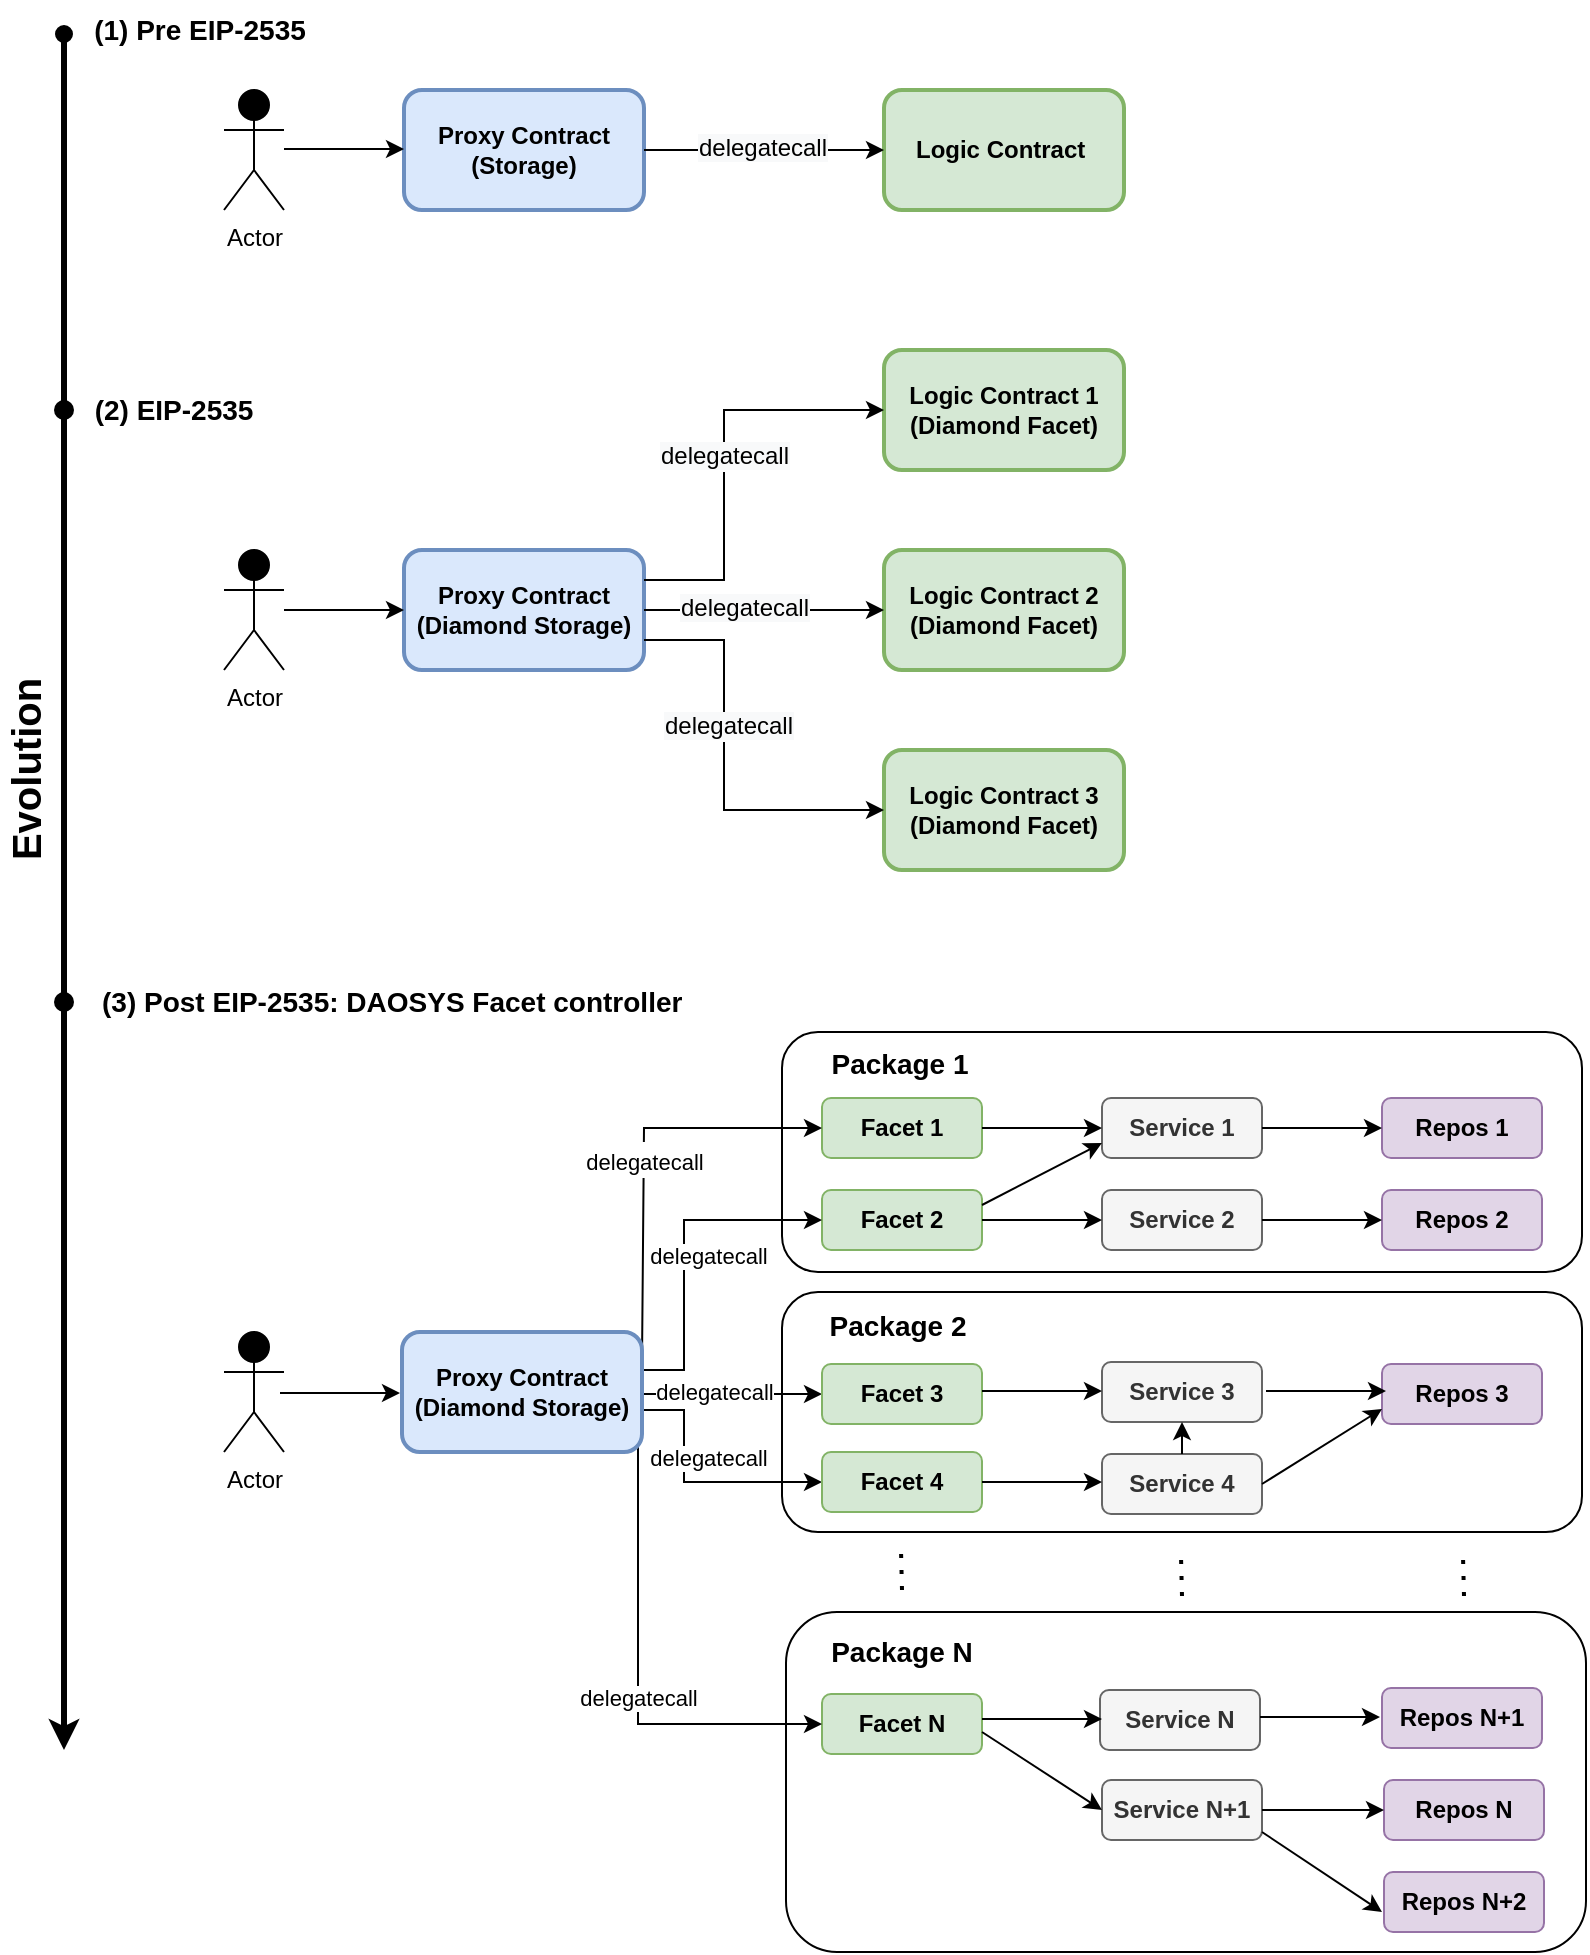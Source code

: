 <mxfile version="20.3.7" type="device"><diagram id="o2-JqZ5TcPTj-pTw5fgl" name="Page-1"><mxGraphModel dx="2276" dy="1837" grid="1" gridSize="10" guides="1" tooltips="1" connect="1" arrows="1" fold="1" page="1" pageScale="1" pageWidth="850" pageHeight="1100" math="0" shadow="0"><root><mxCell id="0"/><mxCell id="1" parent="0"/><mxCell id="SnZPsN_Zl7H52GzTFpuy-1" value="Actor" style="shape=umlActor;verticalLabelPosition=bottom;verticalAlign=top;html=1;outlineConnect=0;fillColor=#000000;" parent="1" vertex="1"><mxGeometry x="100" y="180" width="30" height="60" as="geometry"/></mxCell><mxCell id="SnZPsN_Zl7H52GzTFpuy-2" value="&lt;b&gt;Proxy Contract&lt;br&gt;(Diamond Storage)&lt;/b&gt;" style="rounded=1;whiteSpace=wrap;html=1;fillColor=#dae8fc;strokeColor=#6c8ebf;strokeWidth=2;" parent="1" vertex="1"><mxGeometry x="190" y="180" width="120" height="60" as="geometry"/></mxCell><mxCell id="SnZPsN_Zl7H52GzTFpuy-3" value="&lt;b&gt;Logic Contract 1&lt;br&gt;(Diamond Facet)&lt;/b&gt;" style="rounded=1;whiteSpace=wrap;html=1;fillColor=#d5e8d4;strokeColor=#82b366;strokeWidth=2;" parent="1" vertex="1"><mxGeometry x="430" y="80" width="120" height="60" as="geometry"/></mxCell><mxCell id="SnZPsN_Zl7H52GzTFpuy-4" value="&lt;b&gt;Logic Contract 2&lt;br&gt;(Diamond Facet)&lt;/b&gt;" style="rounded=1;whiteSpace=wrap;html=1;fillColor=#d5e8d4;strokeColor=#82b366;strokeWidth=2;" parent="1" vertex="1"><mxGeometry x="430" y="180" width="120" height="60" as="geometry"/></mxCell><mxCell id="SnZPsN_Zl7H52GzTFpuy-5" value="&lt;b&gt;Logic Contract 3&lt;br&gt;(Diamond Facet)&lt;/b&gt;" style="rounded=1;whiteSpace=wrap;html=1;fillColor=#d5e8d4;strokeColor=#82b366;strokeWidth=2;" parent="1" vertex="1"><mxGeometry x="430" y="280" width="120" height="60" as="geometry"/></mxCell><mxCell id="SnZPsN_Zl7H52GzTFpuy-8" value="&lt;span style=&quot;font-size: 12px; background-color: rgb(248, 249, 250);&quot;&gt;delegatecall&lt;/span&gt;" style="endArrow=classic;html=1;rounded=0;fontColor=#000000;exitX=1;exitY=0.25;exitDx=0;exitDy=0;entryX=0;entryY=0.5;entryDx=0;entryDy=0;" parent="1" source="SnZPsN_Zl7H52GzTFpuy-2" target="SnZPsN_Zl7H52GzTFpuy-3" edge="1"><mxGeometry width="50" height="50" relative="1" as="geometry"><mxPoint x="350" y="190" as="sourcePoint"/><mxPoint x="400" y="140" as="targetPoint"/><Array as="points"><mxPoint x="350" y="195"/><mxPoint x="350" y="110"/></Array></mxGeometry></mxCell><mxCell id="SnZPsN_Zl7H52GzTFpuy-9" value="" style="endArrow=classic;html=1;rounded=0;fontColor=#000000;exitX=1;exitY=0.5;exitDx=0;exitDy=0;entryX=0;entryY=0.5;entryDx=0;entryDy=0;" parent="1" source="SnZPsN_Zl7H52GzTFpuy-2" target="SnZPsN_Zl7H52GzTFpuy-4" edge="1"><mxGeometry width="50" height="50" relative="1" as="geometry"><mxPoint x="340" y="270" as="sourcePoint"/><mxPoint x="390" y="220" as="targetPoint"/></mxGeometry></mxCell><mxCell id="SnZPsN_Zl7H52GzTFpuy-11" value="&lt;span style=&quot;font-size: 12px; background-color: rgb(248, 249, 250);&quot;&gt;delegatecall&lt;/span&gt;" style="edgeLabel;html=1;align=center;verticalAlign=middle;resizable=0;points=[];fontColor=#000000;" parent="SnZPsN_Zl7H52GzTFpuy-9" vertex="1" connectable="0"><mxGeometry x="-0.167" y="1" relative="1" as="geometry"><mxPoint as="offset"/></mxGeometry></mxCell><mxCell id="SnZPsN_Zl7H52GzTFpuy-12" value="" style="endArrow=classic;html=1;rounded=0;fontColor=#000000;exitX=1;exitY=0.75;exitDx=0;exitDy=0;entryX=0;entryY=0.5;entryDx=0;entryDy=0;" parent="1" source="SnZPsN_Zl7H52GzTFpuy-2" target="SnZPsN_Zl7H52GzTFpuy-5" edge="1"><mxGeometry width="50" height="50" relative="1" as="geometry"><mxPoint x="350" y="320" as="sourcePoint"/><mxPoint x="400" y="270" as="targetPoint"/><Array as="points"><mxPoint x="350" y="225"/><mxPoint x="350" y="310"/></Array></mxGeometry></mxCell><mxCell id="SnZPsN_Zl7H52GzTFpuy-13" value="&lt;span style=&quot;font-size: 12px; background-color: rgb(248, 249, 250);&quot;&gt;delegatecall&lt;/span&gt;" style="edgeLabel;html=1;align=center;verticalAlign=middle;resizable=0;points=[];fontColor=#000000;" parent="SnZPsN_Zl7H52GzTFpuy-12" vertex="1" connectable="0"><mxGeometry x="-0.19" y="2" relative="1" as="geometry"><mxPoint as="offset"/></mxGeometry></mxCell><mxCell id="SnZPsN_Zl7H52GzTFpuy-14" value="" style="endArrow=classic;html=1;rounded=0;fontColor=#000000;entryX=0;entryY=0.5;entryDx=0;entryDy=0;" parent="1" target="SnZPsN_Zl7H52GzTFpuy-2" edge="1"><mxGeometry width="50" height="50" relative="1" as="geometry"><mxPoint x="130" y="210" as="sourcePoint"/><mxPoint x="190" y="310" as="targetPoint"/></mxGeometry></mxCell><mxCell id="SnZPsN_Zl7H52GzTFpuy-17" value="&lt;b&gt;Proxy Contract&lt;br&gt;(Storage)&lt;/b&gt;" style="rounded=1;whiteSpace=wrap;html=1;fillColor=#dae8fc;strokeColor=#6c8ebf;strokeWidth=2;" parent="1" vertex="1"><mxGeometry x="190" y="-50" width="120" height="60" as="geometry"/></mxCell><mxCell id="SnZPsN_Zl7H52GzTFpuy-18" value="Actor" style="shape=umlActor;verticalLabelPosition=bottom;verticalAlign=top;html=1;outlineConnect=0;fillColor=#000000;" parent="1" vertex="1"><mxGeometry x="100" y="-50" width="30" height="60" as="geometry"/></mxCell><mxCell id="SnZPsN_Zl7H52GzTFpuy-19" value="" style="endArrow=classic;html=1;rounded=0;fontColor=#000000;entryX=0;entryY=0.5;entryDx=0;entryDy=0;" parent="1" edge="1"><mxGeometry width="50" height="50" relative="1" as="geometry"><mxPoint x="130" y="-20.5" as="sourcePoint"/><mxPoint x="190" y="-20.5" as="targetPoint"/></mxGeometry></mxCell><mxCell id="SnZPsN_Zl7H52GzTFpuy-20" value="&lt;b&gt;Logic Contract&amp;nbsp;&lt;/b&gt;" style="rounded=1;whiteSpace=wrap;html=1;fillColor=#d5e8d4;strokeColor=#82b366;strokeWidth=2;" parent="1" vertex="1"><mxGeometry x="430" y="-50" width="120" height="60" as="geometry"/></mxCell><mxCell id="SnZPsN_Zl7H52GzTFpuy-21" value="&lt;b&gt;&lt;font style=&quot;font-size: 14px;&quot;&gt;(1) Pre EIP-2535&lt;/font&gt;&lt;/b&gt;" style="text;html=1;strokeColor=none;fillColor=none;align=center;verticalAlign=middle;whiteSpace=wrap;rounded=0;strokeWidth=2;fontColor=#000000;" parent="1" vertex="1"><mxGeometry x="33" y="-95" width="110" height="30" as="geometry"/></mxCell><mxCell id="SnZPsN_Zl7H52GzTFpuy-22" value="" style="endArrow=classic;html=1;rounded=0;fontColor=#000000;exitX=1;exitY=0.5;exitDx=0;exitDy=0;entryX=0;entryY=0.5;entryDx=0;entryDy=0;" parent="1" source="SnZPsN_Zl7H52GzTFpuy-17" target="SnZPsN_Zl7H52GzTFpuy-20" edge="1"><mxGeometry width="50" height="50" relative="1" as="geometry"><mxPoint x="360" y="50" as="sourcePoint"/><mxPoint x="410" as="targetPoint"/></mxGeometry></mxCell><mxCell id="SnZPsN_Zl7H52GzTFpuy-23" value="&lt;span style=&quot;font-size: 12px; background-color: rgb(248, 249, 250);&quot;&gt;delegatecall&lt;/span&gt;" style="edgeLabel;html=1;align=center;verticalAlign=middle;resizable=0;points=[];fontColor=#000000;" parent="SnZPsN_Zl7H52GzTFpuy-22" vertex="1" connectable="0"><mxGeometry x="-0.017" y="2" relative="1" as="geometry"><mxPoint y="1" as="offset"/></mxGeometry></mxCell><mxCell id="SnZPsN_Zl7H52GzTFpuy-24" value="&lt;b&gt;&lt;font style=&quot;font-size: 14px;&quot;&gt;(2) EIP-2535&lt;/font&gt;&lt;/b&gt;" style="text;html=1;strokeColor=none;fillColor=none;align=center;verticalAlign=middle;whiteSpace=wrap;rounded=0;strokeWidth=2;fontColor=#000000;" parent="1" vertex="1"><mxGeometry x="25" y="95" width="100" height="30" as="geometry"/></mxCell><mxCell id="rv3Ln9QEHfLAp47i4hfH-1" value="" style="rounded=1;whiteSpace=wrap;html=1;fontSize=14;" parent="1" vertex="1"><mxGeometry x="381" y="711" width="400" height="170" as="geometry"/></mxCell><mxCell id="rv3Ln9QEHfLAp47i4hfH-2" value="" style="rounded=1;whiteSpace=wrap;html=1;fontSize=14;" parent="1" vertex="1"><mxGeometry x="379" y="551" width="400" height="120" as="geometry"/></mxCell><mxCell id="rv3Ln9QEHfLAp47i4hfH-3" value="" style="rounded=1;whiteSpace=wrap;html=1;fontSize=14;" parent="1" vertex="1"><mxGeometry x="379" y="421" width="400" height="120" as="geometry"/></mxCell><mxCell id="rv3Ln9QEHfLAp47i4hfH-4" value="&lt;b&gt;Facet 2&lt;/b&gt;" style="rounded=1;whiteSpace=wrap;html=1;fillColor=#d5e8d4;strokeColor=#82b366;" parent="1" vertex="1"><mxGeometry x="399" y="500" width="80" height="30" as="geometry"/></mxCell><mxCell id="rv3Ln9QEHfLAp47i4hfH-6" value="&lt;b&gt;Service 2&lt;/b&gt;" style="rounded=1;whiteSpace=wrap;html=1;fillColor=#f5f5f5;fontColor=#333333;strokeColor=#666666;" parent="1" vertex="1"><mxGeometry x="539" y="500" width="80" height="30" as="geometry"/></mxCell><mxCell id="rv3Ln9QEHfLAp47i4hfH-7" value="&lt;b&gt;Repos 1&lt;/b&gt;" style="rounded=1;whiteSpace=wrap;html=1;fillColor=#e1d5e7;strokeColor=#9673a6;" parent="1" vertex="1"><mxGeometry x="679" y="454" width="80" height="30" as="geometry"/></mxCell><mxCell id="rv3Ln9QEHfLAp47i4hfH-8" value="" style="endArrow=classic;html=1;rounded=0;entryX=0;entryY=0.5;entryDx=0;entryDy=0;" parent="1" target="rv3Ln9QEHfLAp47i4hfH-4" edge="1"><mxGeometry width="50" height="50" relative="1" as="geometry"><mxPoint x="310" y="590" as="sourcePoint"/><mxPoint x="387" y="541" as="targetPoint"/><Array as="points"><mxPoint x="330" y="590"/><mxPoint x="330" y="515"/></Array></mxGeometry></mxCell><mxCell id="rv3Ln9QEHfLAp47i4hfH-56" value="delegatecall" style="edgeLabel;html=1;align=center;verticalAlign=middle;resizable=0;points=[];fontSize=11;" parent="rv3Ln9QEHfLAp47i4hfH-8" vertex="1" connectable="0"><mxGeometry x="-0.113" y="-3" relative="1" as="geometry"><mxPoint x="9" y="-5" as="offset"/></mxGeometry></mxCell><mxCell id="rv3Ln9QEHfLAp47i4hfH-9" value="" style="endArrow=classic;html=1;rounded=0;exitX=1;exitY=0.5;exitDx=0;exitDy=0;entryX=0;entryY=0.5;entryDx=0;entryDy=0;" parent="1" source="rv3Ln9QEHfLAp47i4hfH-4" target="rv3Ln9QEHfLAp47i4hfH-6" edge="1"><mxGeometry width="50" height="50" relative="1" as="geometry"><mxPoint x="489" y="506" as="sourcePoint"/><mxPoint x="539" y="506" as="targetPoint"/></mxGeometry></mxCell><mxCell id="rv3Ln9QEHfLAp47i4hfH-10" value="&lt;b style=&quot;font-size: 14px;&quot;&gt;(3) Post EIP-2535: DAOSYS Facet controller&lt;/b&gt;" style="text;html=1;strokeColor=none;fillColor=none;align=left;verticalAlign=middle;whiteSpace=wrap;rounded=0;fontSize=14;" parent="1" vertex="1"><mxGeometry x="37" y="395" width="300" height="22" as="geometry"/></mxCell><mxCell id="rv3Ln9QEHfLAp47i4hfH-11" value="&lt;b&gt;Repos 2&lt;/b&gt;" style="rounded=1;whiteSpace=wrap;html=1;fillColor=#e1d5e7;strokeColor=#9673a6;" parent="1" vertex="1"><mxGeometry x="679" y="500" width="80" height="30" as="geometry"/></mxCell><mxCell id="rv3Ln9QEHfLAp47i4hfH-12" value="" style="endArrow=classic;html=1;rounded=0;exitX=1;exitY=0.5;exitDx=0;exitDy=0;entryX=0;entryY=0.5;entryDx=0;entryDy=0;" parent="1" source="rv3Ln9QEHfLAp47i4hfH-6" target="rv3Ln9QEHfLAp47i4hfH-11" edge="1"><mxGeometry width="50" height="50" relative="1" as="geometry"><mxPoint x="619" y="490.5" as="sourcePoint"/><mxPoint x="679" y="490.5" as="targetPoint"/></mxGeometry></mxCell><mxCell id="rv3Ln9QEHfLAp47i4hfH-13" value="&lt;b&gt;Facet 1&lt;/b&gt;" style="rounded=1;whiteSpace=wrap;html=1;fillColor=#d5e8d4;strokeColor=#82b366;" parent="1" vertex="1"><mxGeometry x="399" y="454" width="80" height="30" as="geometry"/></mxCell><mxCell id="rv3Ln9QEHfLAp47i4hfH-14" value="&lt;b&gt;Facet N&lt;/b&gt;" style="rounded=1;whiteSpace=wrap;html=1;fillColor=#d5e8d4;strokeColor=#82b366;" parent="1" vertex="1"><mxGeometry x="399" y="752" width="80" height="30" as="geometry"/></mxCell><mxCell id="rv3Ln9QEHfLAp47i4hfH-15" value="&lt;b&gt;Service N&lt;/b&gt;" style="rounded=1;whiteSpace=wrap;html=1;fillColor=#f5f5f5;fontColor=#333333;strokeColor=#666666;" parent="1" vertex="1"><mxGeometry x="538" y="750" width="80" height="30" as="geometry"/></mxCell><mxCell id="rv3Ln9QEHfLAp47i4hfH-16" value="&lt;b&gt;Service 1&lt;/b&gt;" style="rounded=1;whiteSpace=wrap;html=1;fillColor=#f5f5f5;fontColor=#333333;strokeColor=#666666;" parent="1" vertex="1"><mxGeometry x="539" y="454" width="80" height="30" as="geometry"/></mxCell><mxCell id="rv3Ln9QEHfLAp47i4hfH-17" value="&lt;b&gt;Service N+1&lt;/b&gt;" style="rounded=1;whiteSpace=wrap;html=1;fillColor=#f5f5f5;fontColor=#333333;strokeColor=#666666;" parent="1" vertex="1"><mxGeometry x="539" y="795" width="80" height="30" as="geometry"/></mxCell><mxCell id="rv3Ln9QEHfLAp47i4hfH-18" value="&lt;b&gt;Repos N&lt;/b&gt;" style="rounded=1;whiteSpace=wrap;html=1;fillColor=#e1d5e7;strokeColor=#9673a6;" parent="1" vertex="1"><mxGeometry x="680" y="795" width="80" height="30" as="geometry"/></mxCell><mxCell id="rv3Ln9QEHfLAp47i4hfH-19" value="&lt;b&gt;Repos N+1&lt;/b&gt;" style="rounded=1;whiteSpace=wrap;html=1;fillColor=#e1d5e7;strokeColor=#9673a6;" parent="1" vertex="1"><mxGeometry x="679" y="749" width="80" height="30" as="geometry"/></mxCell><mxCell id="rv3Ln9QEHfLAp47i4hfH-20" value="&lt;b&gt;Repos N+2&lt;/b&gt;" style="rounded=1;whiteSpace=wrap;html=1;fillColor=#e1d5e7;strokeColor=#9673a6;" parent="1" vertex="1"><mxGeometry x="680" y="841" width="80" height="30" as="geometry"/></mxCell><mxCell id="rv3Ln9QEHfLAp47i4hfH-21" value="" style="endArrow=none;dashed=1;html=1;dashPattern=1 3;strokeWidth=2;rounded=0;fontSize=14;" parent="1" edge="1"><mxGeometry width="50" height="50" relative="1" as="geometry"><mxPoint x="579" y="703" as="sourcePoint"/><mxPoint x="578.5" y="683" as="targetPoint"/></mxGeometry></mxCell><mxCell id="rv3Ln9QEHfLAp47i4hfH-22" value="" style="endArrow=none;dashed=1;html=1;dashPattern=1 3;strokeWidth=2;rounded=0;fontSize=14;" parent="1" edge="1"><mxGeometry width="50" height="50" relative="1" as="geometry"><mxPoint x="439" y="700" as="sourcePoint"/><mxPoint x="438.5" y="680" as="targetPoint"/></mxGeometry></mxCell><mxCell id="rv3Ln9QEHfLAp47i4hfH-23" value="" style="endArrow=classic;html=1;rounded=0;entryX=0;entryY=0.5;entryDx=0;entryDy=0;exitX=1;exitY=0.25;exitDx=0;exitDy=0;" parent="1" source="rv3Ln9QEHfLAp47i4hfH-49" target="rv3Ln9QEHfLAp47i4hfH-13" edge="1"><mxGeometry width="50" height="50" relative="1" as="geometry"><mxPoint x="307" y="593" as="sourcePoint"/><mxPoint x="377" y="481" as="targetPoint"/><Array as="points"><mxPoint x="310" y="469"/></Array></mxGeometry></mxCell><mxCell id="rv3Ln9QEHfLAp47i4hfH-55" value="&lt;font style=&quot;font-size: 11px;&quot;&gt;delegatecall&lt;/font&gt;" style="edgeLabel;html=1;align=center;verticalAlign=middle;resizable=0;points=[];fontSize=15;" parent="rv3Ln9QEHfLAp47i4hfH-23" vertex="1" connectable="0"><mxGeometry x="-0.217" relative="1" as="geometry"><mxPoint y="-22" as="offset"/></mxGeometry></mxCell><mxCell id="rv3Ln9QEHfLAp47i4hfH-24" value="" style="endArrow=classic;html=1;rounded=0;entryX=0;entryY=0.5;entryDx=0;entryDy=0;" parent="1" target="rv3Ln9QEHfLAp47i4hfH-17" edge="1"><mxGeometry width="50" height="50" relative="1" as="geometry"><mxPoint x="479" y="771" as="sourcePoint"/><mxPoint x="549" y="811" as="targetPoint"/></mxGeometry></mxCell><mxCell id="rv3Ln9QEHfLAp47i4hfH-25" value="" style="endArrow=classic;html=1;rounded=0;exitX=1;exitY=0.25;exitDx=0;exitDy=0;entryX=0;entryY=0.75;entryDx=0;entryDy=0;" parent="1" source="rv3Ln9QEHfLAp47i4hfH-4" target="rv3Ln9QEHfLAp47i4hfH-16" edge="1"><mxGeometry width="50" height="50" relative="1" as="geometry"><mxPoint x="479" y="512.5" as="sourcePoint"/><mxPoint x="539" y="451" as="targetPoint"/></mxGeometry></mxCell><mxCell id="rv3Ln9QEHfLAp47i4hfH-26" value="" style="endArrow=none;dashed=1;html=1;dashPattern=1 3;strokeWidth=2;rounded=0;fontSize=14;" parent="1" edge="1"><mxGeometry width="50" height="50" relative="1" as="geometry"><mxPoint x="720" y="703" as="sourcePoint"/><mxPoint x="719.5" y="683" as="targetPoint"/></mxGeometry></mxCell><mxCell id="rv3Ln9QEHfLAp47i4hfH-27" value="" style="endArrow=classic;html=1;rounded=0;exitX=1;exitY=0.5;exitDx=0;exitDy=0;entryX=0;entryY=0.5;entryDx=0;entryDy=0;" parent="1" source="rv3Ln9QEHfLAp47i4hfH-16" target="rv3Ln9QEHfLAp47i4hfH-7" edge="1"><mxGeometry width="50" height="50" relative="1" as="geometry"><mxPoint x="619" y="461" as="sourcePoint"/><mxPoint x="679" y="461" as="targetPoint"/></mxGeometry></mxCell><mxCell id="rv3Ln9QEHfLAp47i4hfH-28" value="" style="endArrow=classic;html=1;rounded=0;exitX=1;exitY=0.5;exitDx=0;exitDy=0;entryX=0;entryY=0.5;entryDx=0;entryDy=0;" parent="1" edge="1"><mxGeometry width="50" height="50" relative="1" as="geometry"><mxPoint x="479" y="764.5" as="sourcePoint"/><mxPoint x="539" y="764.5" as="targetPoint"/></mxGeometry></mxCell><mxCell id="rv3Ln9QEHfLAp47i4hfH-29" value="" style="endArrow=classic;html=1;rounded=0;entryX=0;entryY=0.5;entryDx=0;entryDy=0;" parent="1" target="rv3Ln9QEHfLAp47i4hfH-14" edge="1"><mxGeometry width="50" height="50" relative="1" as="geometry"><mxPoint x="307" y="617" as="sourcePoint"/><mxPoint x="368" y="687" as="targetPoint"/><Array as="points"><mxPoint x="307" y="767"/></Array></mxGeometry></mxCell><mxCell id="rv3Ln9QEHfLAp47i4hfH-57" value="delegatecall" style="edgeLabel;html=1;align=center;verticalAlign=middle;resizable=0;points=[];fontSize=11;" parent="rv3Ln9QEHfLAp47i4hfH-29" vertex="1" connectable="0"><mxGeometry x="0.118" relative="1" as="geometry"><mxPoint y="1" as="offset"/></mxGeometry></mxCell><mxCell id="rv3Ln9QEHfLAp47i4hfH-30" value="" style="endArrow=classic;html=1;rounded=0;exitX=1;exitY=0.5;exitDx=0;exitDy=0;entryX=0;entryY=0.5;entryDx=0;entryDy=0;" parent="1" edge="1"><mxGeometry width="50" height="50" relative="1" as="geometry"><mxPoint x="618" y="763.5" as="sourcePoint"/><mxPoint x="678" y="763.5" as="targetPoint"/></mxGeometry></mxCell><mxCell id="rv3Ln9QEHfLAp47i4hfH-31" value="" style="endArrow=classic;html=1;rounded=0;entryX=0;entryY=0.5;entryDx=0;entryDy=0;" parent="1" target="rv3Ln9QEHfLAp47i4hfH-35" edge="1"><mxGeometry width="50" height="50" relative="1" as="geometry"><mxPoint x="307" y="602" as="sourcePoint"/><mxPoint x="347" y="611" as="targetPoint"/></mxGeometry></mxCell><mxCell id="rv3Ln9QEHfLAp47i4hfH-59" value="delegatecall" style="edgeLabel;html=1;align=center;verticalAlign=middle;resizable=0;points=[];fontSize=11;" parent="rv3Ln9QEHfLAp47i4hfH-31" vertex="1" connectable="0"><mxGeometry x="-0.304" y="1" relative="1" as="geometry"><mxPoint x="6" as="offset"/></mxGeometry></mxCell><mxCell id="rv3Ln9QEHfLAp47i4hfH-32" value="" style="endArrow=classic;html=1;rounded=0;exitX=1;exitY=0.5;exitDx=0;exitDy=0;entryX=0;entryY=0.5;entryDx=0;entryDy=0;" parent="1" source="rv3Ln9QEHfLAp47i4hfH-17" target="rv3Ln9QEHfLAp47i4hfH-18" edge="1"><mxGeometry width="50" height="50" relative="1" as="geometry"><mxPoint x="629" y="809.5" as="sourcePoint"/><mxPoint x="669" y="809.5" as="targetPoint"/></mxGeometry></mxCell><mxCell id="rv3Ln9QEHfLAp47i4hfH-33" value="" style="endArrow=classic;html=1;rounded=0;entryX=0;entryY=0.5;entryDx=0;entryDy=0;" parent="1" target="rv3Ln9QEHfLAp47i4hfH-36" edge="1"><mxGeometry width="50" height="50" relative="1" as="geometry"><mxPoint x="307" y="610" as="sourcePoint"/><mxPoint x="356" y="646" as="targetPoint"/><Array as="points"><mxPoint x="330" y="610"/><mxPoint x="330" y="646"/></Array></mxGeometry></mxCell><mxCell id="rv3Ln9QEHfLAp47i4hfH-58" value="delegatecall" style="edgeLabel;html=1;align=center;verticalAlign=middle;resizable=0;points=[];fontSize=11;" parent="rv3Ln9QEHfLAp47i4hfH-33" vertex="1" connectable="0"><mxGeometry x="-0.207" y="3" relative="1" as="geometry"><mxPoint x="9" y="-4" as="offset"/></mxGeometry></mxCell><mxCell id="rv3Ln9QEHfLAp47i4hfH-34" value="" style="endArrow=classic;html=1;rounded=0;exitX=1;exitY=0.5;exitDx=0;exitDy=0;entryX=0;entryY=0.5;entryDx=0;entryDy=0;" parent="1" source="rv3Ln9QEHfLAp47i4hfH-13" target="rv3Ln9QEHfLAp47i4hfH-16" edge="1"><mxGeometry width="50" height="50" relative="1" as="geometry"><mxPoint x="479" y="445.5" as="sourcePoint"/><mxPoint x="539" y="445.5" as="targetPoint"/></mxGeometry></mxCell><mxCell id="rv3Ln9QEHfLAp47i4hfH-35" value="&lt;b&gt;Facet 3&lt;/b&gt;" style="rounded=1;whiteSpace=wrap;html=1;fillColor=#d5e8d4;strokeColor=#82b366;" parent="1" vertex="1"><mxGeometry x="399" y="587" width="80" height="30" as="geometry"/></mxCell><mxCell id="rv3Ln9QEHfLAp47i4hfH-36" value="&lt;b&gt;Facet 4&lt;/b&gt;" style="rounded=1;whiteSpace=wrap;html=1;fillColor=#d5e8d4;strokeColor=#82b366;" parent="1" vertex="1"><mxGeometry x="399" y="631" width="80" height="30" as="geometry"/></mxCell><mxCell id="rv3Ln9QEHfLAp47i4hfH-37" value="&lt;b&gt;Service 3&lt;/b&gt;" style="rounded=1;whiteSpace=wrap;html=1;fillColor=#f5f5f5;fontColor=#333333;strokeColor=#666666;" parent="1" vertex="1"><mxGeometry x="539" y="586" width="80" height="30" as="geometry"/></mxCell><mxCell id="rv3Ln9QEHfLAp47i4hfH-38" value="&lt;b&gt;Service 4&lt;/b&gt;" style="rounded=1;whiteSpace=wrap;html=1;fillColor=#f5f5f5;fontColor=#333333;strokeColor=#666666;" parent="1" vertex="1"><mxGeometry x="539" y="632" width="80" height="30" as="geometry"/></mxCell><mxCell id="rv3Ln9QEHfLAp47i4hfH-39" value="&lt;b&gt;Repos 3&lt;/b&gt;" style="rounded=1;whiteSpace=wrap;html=1;fillColor=#e1d5e7;strokeColor=#9673a6;" parent="1" vertex="1"><mxGeometry x="679" y="587" width="80" height="30" as="geometry"/></mxCell><mxCell id="rv3Ln9QEHfLAp47i4hfH-40" value="&lt;b&gt;Package 1&lt;/b&gt;" style="text;html=1;strokeColor=none;fillColor=none;align=center;verticalAlign=middle;whiteSpace=wrap;rounded=0;fontSize=14;" parent="1" vertex="1"><mxGeometry x="398" y="427" width="80" height="20" as="geometry"/></mxCell><mxCell id="rv3Ln9QEHfLAp47i4hfH-41" value="&lt;b&gt;Package 2&lt;/b&gt;" style="text;html=1;strokeColor=none;fillColor=none;align=center;verticalAlign=middle;whiteSpace=wrap;rounded=0;fontSize=14;" parent="1" vertex="1"><mxGeometry x="397" y="558" width="80" height="20" as="geometry"/></mxCell><mxCell id="rv3Ln9QEHfLAp47i4hfH-42" value="&lt;b&gt;Package N&lt;/b&gt;" style="text;html=1;strokeColor=none;fillColor=none;align=center;verticalAlign=middle;whiteSpace=wrap;rounded=0;fontSize=14;" parent="1" vertex="1"><mxGeometry x="399" y="721" width="80" height="20" as="geometry"/></mxCell><mxCell id="rv3Ln9QEHfLAp47i4hfH-43" value="" style="endArrow=classic;html=1;rounded=0;exitX=1;exitY=0.5;exitDx=0;exitDy=0;entryX=0;entryY=0.5;entryDx=0;entryDy=0;" parent="1" edge="1"><mxGeometry width="50" height="50" relative="1" as="geometry"><mxPoint x="479" y="600.5" as="sourcePoint"/><mxPoint x="539" y="600.5" as="targetPoint"/></mxGeometry></mxCell><mxCell id="rv3Ln9QEHfLAp47i4hfH-44" value="" style="endArrow=classic;html=1;rounded=0;exitX=1;exitY=0.5;exitDx=0;exitDy=0;entryX=0;entryY=0.5;entryDx=0;entryDy=0;" parent="1" edge="1"><mxGeometry width="50" height="50" relative="1" as="geometry"><mxPoint x="621" y="600.5" as="sourcePoint"/><mxPoint x="681" y="600.5" as="targetPoint"/></mxGeometry></mxCell><mxCell id="rv3Ln9QEHfLAp47i4hfH-45" value="" style="endArrow=classic;html=1;rounded=0;strokeWidth=1;fontSize=14;entryX=0.5;entryY=1;entryDx=0;entryDy=0;exitX=0.5;exitY=0;exitDx=0;exitDy=0;" parent="1" source="rv3Ln9QEHfLAp47i4hfH-38" target="rv3Ln9QEHfLAp47i4hfH-37" edge="1"><mxGeometry width="50" height="50" relative="1" as="geometry"><mxPoint x="639" y="671" as="sourcePoint"/><mxPoint x="689" y="621" as="targetPoint"/></mxGeometry></mxCell><mxCell id="rv3Ln9QEHfLAp47i4hfH-46" value="" style="endArrow=classic;html=1;rounded=0;exitX=1;exitY=0.5;exitDx=0;exitDy=0;" parent="1" source="rv3Ln9QEHfLAp47i4hfH-36" edge="1"><mxGeometry width="50" height="50" relative="1" as="geometry"><mxPoint x="489" y="645.5" as="sourcePoint"/><mxPoint x="539" y="646" as="targetPoint"/></mxGeometry></mxCell><mxCell id="rv3Ln9QEHfLAp47i4hfH-47" value="" style="endArrow=classic;html=1;rounded=0;entryX=0;entryY=0.75;entryDx=0;entryDy=0;exitX=1;exitY=0.5;exitDx=0;exitDy=0;" parent="1" source="rv3Ln9QEHfLAp47i4hfH-38" target="rv3Ln9QEHfLAp47i4hfH-39" edge="1"><mxGeometry width="50" height="50" relative="1" as="geometry"><mxPoint x="639" y="645.5" as="sourcePoint"/><mxPoint x="699" y="645.5" as="targetPoint"/></mxGeometry></mxCell><mxCell id="rv3Ln9QEHfLAp47i4hfH-48" value="" style="endArrow=classic;html=1;rounded=0;" parent="1" edge="1"><mxGeometry width="50" height="50" relative="1" as="geometry"><mxPoint x="619" y="821" as="sourcePoint"/><mxPoint x="679" y="861" as="targetPoint"/></mxGeometry></mxCell><mxCell id="rv3Ln9QEHfLAp47i4hfH-49" value="&lt;b&gt;Proxy Contract&lt;br&gt;(Diamond Storage)&lt;/b&gt;" style="rounded=1;whiteSpace=wrap;html=1;fillColor=#dae8fc;strokeColor=#6c8ebf;strokeWidth=2;" parent="1" vertex="1"><mxGeometry x="189" y="571" width="120" height="60" as="geometry"/></mxCell><mxCell id="rv3Ln9QEHfLAp47i4hfH-50" value="Actor" style="shape=umlActor;verticalLabelPosition=bottom;verticalAlign=top;html=1;outlineConnect=0;fillColor=#000000;" parent="1" vertex="1"><mxGeometry x="100" y="571" width="30" height="60" as="geometry"/></mxCell><mxCell id="rv3Ln9QEHfLAp47i4hfH-52" value="" style="endArrow=classic;html=1;rounded=0;fontColor=#000000;entryX=0;entryY=0.5;entryDx=0;entryDy=0;" parent="1" edge="1"><mxGeometry width="50" height="50" relative="1" as="geometry"><mxPoint x="128" y="601.5" as="sourcePoint"/><mxPoint x="188" y="601.5" as="targetPoint"/></mxGeometry></mxCell><mxCell id="rv3Ln9QEHfLAp47i4hfH-53" value="" style="endArrow=classic;html=1;rounded=0;strokeWidth=3;startArrow=none;startFill=1;" parent="1" edge="1" source="5-veGym8hpCLSFKZX9SD-6"><mxGeometry width="50" height="50" relative="1" as="geometry"><mxPoint x="20" y="-80" as="sourcePoint"/><mxPoint x="20" y="780" as="targetPoint"/></mxGeometry></mxCell><mxCell id="rv3Ln9QEHfLAp47i4hfH-54" value="&lt;font size=&quot;1&quot; style=&quot;&quot;&gt;&lt;b style=&quot;font-size: 20px;&quot;&gt;Evolution&lt;/b&gt;&lt;/font&gt;" style="edgeLabel;html=1;align=center;verticalAlign=middle;resizable=0;points=[];rotation=270;" parent="rv3Ln9QEHfLAp47i4hfH-53" vertex="1" connectable="0"><mxGeometry x="0.043" y="-2" relative="1" as="geometry"><mxPoint x="-18" y="-311" as="offset"/></mxGeometry></mxCell><mxCell id="5-veGym8hpCLSFKZX9SD-6" value="" style="shape=waypoint;sketch=0;fillStyle=solid;size=6;pointerEvents=1;points=[];fillColor=none;resizable=0;rotatable=0;perimeter=centerPerimeter;snapToPoint=1;fontSize=20;strokeWidth=3;" vertex="1" parent="1"><mxGeometry y="386" width="40" height="40" as="geometry"/></mxCell><mxCell id="5-veGym8hpCLSFKZX9SD-7" value="" style="endArrow=none;html=1;rounded=0;strokeWidth=3;startArrow=none;startFill=1;" edge="1" parent="1" source="5-veGym8hpCLSFKZX9SD-3" target="5-veGym8hpCLSFKZX9SD-6"><mxGeometry width="50" height="50" relative="1" as="geometry"><mxPoint x="20" y="-80" as="sourcePoint"/><mxPoint x="20" y="780" as="targetPoint"/></mxGeometry></mxCell><mxCell id="5-veGym8hpCLSFKZX9SD-3" value="" style="shape=waypoint;sketch=0;fillStyle=solid;size=6;pointerEvents=1;points=[];fillColor=none;resizable=0;rotatable=0;perimeter=centerPerimeter;snapToPoint=1;fontSize=20;strokeWidth=3;" vertex="1" parent="1"><mxGeometry y="90" width="40" height="40" as="geometry"/></mxCell><mxCell id="5-veGym8hpCLSFKZX9SD-10" value="" style="endArrow=none;html=1;rounded=0;strokeWidth=3;startArrow=oval;startFill=1;" edge="1" parent="1"><mxGeometry width="50" height="50" relative="1" as="geometry"><mxPoint x="20" y="-78" as="sourcePoint"/><mxPoint x="20" y="112" as="targetPoint"/></mxGeometry></mxCell></root></mxGraphModel></diagram></mxfile>